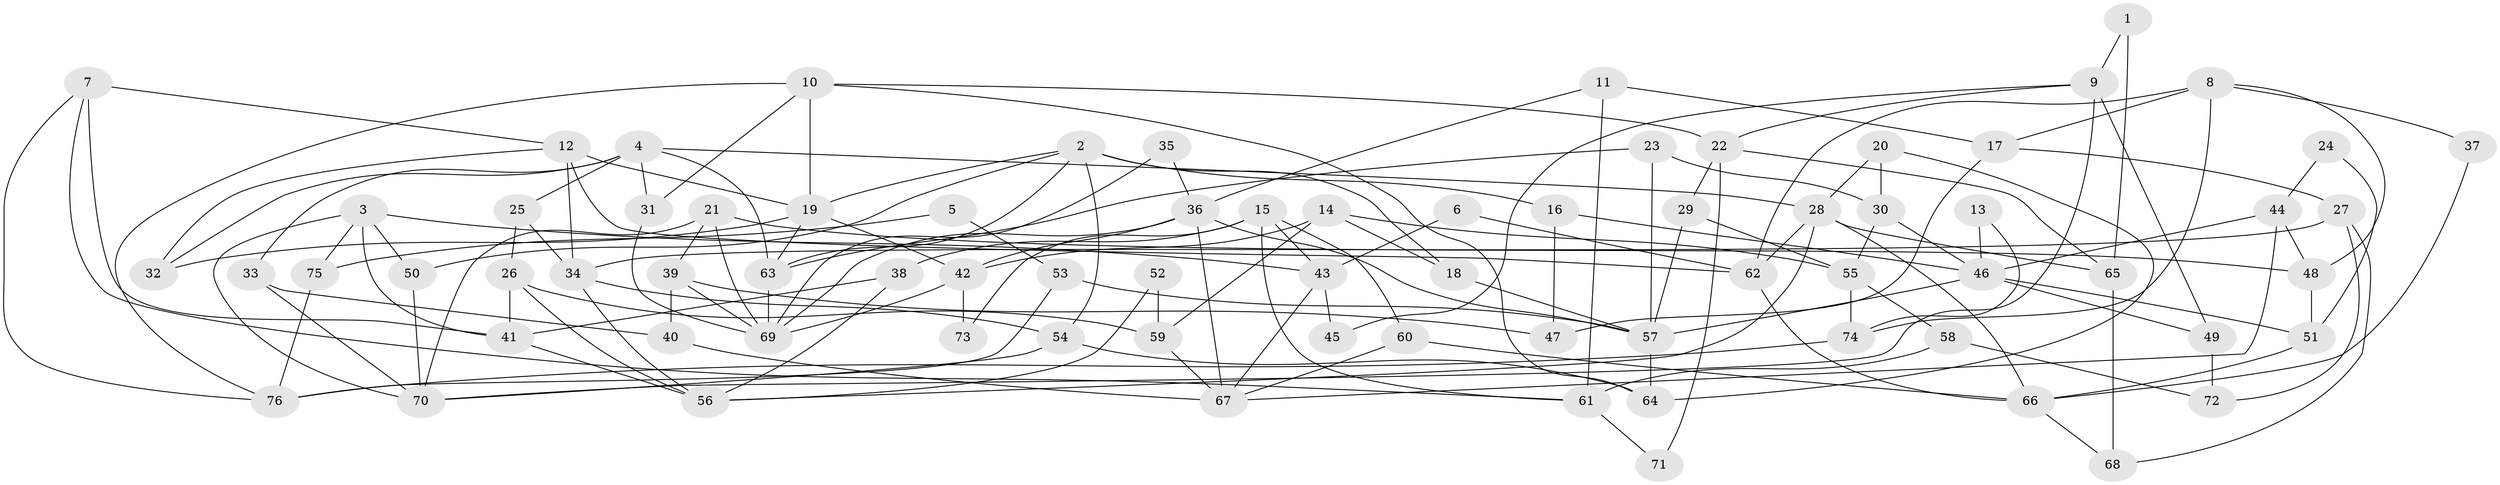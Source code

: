// Generated by graph-tools (version 1.1) at 2025/36/03/09/25 02:36:05]
// undirected, 76 vertices, 152 edges
graph export_dot {
graph [start="1"]
  node [color=gray90,style=filled];
  1;
  2;
  3;
  4;
  5;
  6;
  7;
  8;
  9;
  10;
  11;
  12;
  13;
  14;
  15;
  16;
  17;
  18;
  19;
  20;
  21;
  22;
  23;
  24;
  25;
  26;
  27;
  28;
  29;
  30;
  31;
  32;
  33;
  34;
  35;
  36;
  37;
  38;
  39;
  40;
  41;
  42;
  43;
  44;
  45;
  46;
  47;
  48;
  49;
  50;
  51;
  52;
  53;
  54;
  55;
  56;
  57;
  58;
  59;
  60;
  61;
  62;
  63;
  64;
  65;
  66;
  67;
  68;
  69;
  70;
  71;
  72;
  73;
  74;
  75;
  76;
  1 -- 65;
  1 -- 9;
  2 -- 54;
  2 -- 19;
  2 -- 16;
  2 -- 18;
  2 -- 50;
  2 -- 63;
  3 -- 41;
  3 -- 50;
  3 -- 43;
  3 -- 70;
  3 -- 75;
  4 -- 32;
  4 -- 63;
  4 -- 25;
  4 -- 28;
  4 -- 31;
  4 -- 33;
  5 -- 75;
  5 -- 53;
  6 -- 43;
  6 -- 62;
  7 -- 12;
  7 -- 61;
  7 -- 41;
  7 -- 76;
  8 -- 48;
  8 -- 17;
  8 -- 37;
  8 -- 62;
  8 -- 74;
  9 -- 22;
  9 -- 70;
  9 -- 45;
  9 -- 49;
  10 -- 19;
  10 -- 31;
  10 -- 22;
  10 -- 64;
  10 -- 76;
  11 -- 61;
  11 -- 17;
  11 -- 36;
  12 -- 34;
  12 -- 62;
  12 -- 19;
  12 -- 32;
  13 -- 74;
  13 -- 46;
  14 -- 18;
  14 -- 55;
  14 -- 42;
  14 -- 59;
  15 -- 38;
  15 -- 43;
  15 -- 60;
  15 -- 61;
  15 -- 73;
  16 -- 46;
  16 -- 47;
  17 -- 27;
  17 -- 47;
  18 -- 57;
  19 -- 42;
  19 -- 32;
  19 -- 63;
  20 -- 28;
  20 -- 30;
  20 -- 64;
  21 -- 70;
  21 -- 69;
  21 -- 39;
  21 -- 48;
  22 -- 29;
  22 -- 65;
  22 -- 71;
  23 -- 63;
  23 -- 57;
  23 -- 30;
  24 -- 51;
  24 -- 44;
  25 -- 34;
  25 -- 26;
  26 -- 41;
  26 -- 56;
  26 -- 59;
  27 -- 34;
  27 -- 68;
  27 -- 72;
  28 -- 62;
  28 -- 56;
  28 -- 65;
  28 -- 66;
  29 -- 55;
  29 -- 57;
  30 -- 46;
  30 -- 55;
  31 -- 69;
  33 -- 40;
  33 -- 70;
  34 -- 54;
  34 -- 56;
  35 -- 69;
  35 -- 36;
  36 -- 42;
  36 -- 57;
  36 -- 67;
  36 -- 69;
  37 -- 66;
  38 -- 56;
  38 -- 41;
  39 -- 69;
  39 -- 40;
  39 -- 47;
  40 -- 67;
  41 -- 56;
  42 -- 69;
  42 -- 73;
  43 -- 67;
  43 -- 45;
  44 -- 48;
  44 -- 67;
  44 -- 46;
  46 -- 57;
  46 -- 49;
  46 -- 51;
  48 -- 51;
  49 -- 72;
  50 -- 70;
  51 -- 66;
  52 -- 59;
  52 -- 56;
  53 -- 76;
  53 -- 57;
  54 -- 64;
  54 -- 70;
  55 -- 74;
  55 -- 58;
  57 -- 64;
  58 -- 72;
  58 -- 61;
  59 -- 67;
  60 -- 67;
  60 -- 66;
  61 -- 71;
  62 -- 66;
  63 -- 69;
  65 -- 68;
  66 -- 68;
  74 -- 76;
  75 -- 76;
}
